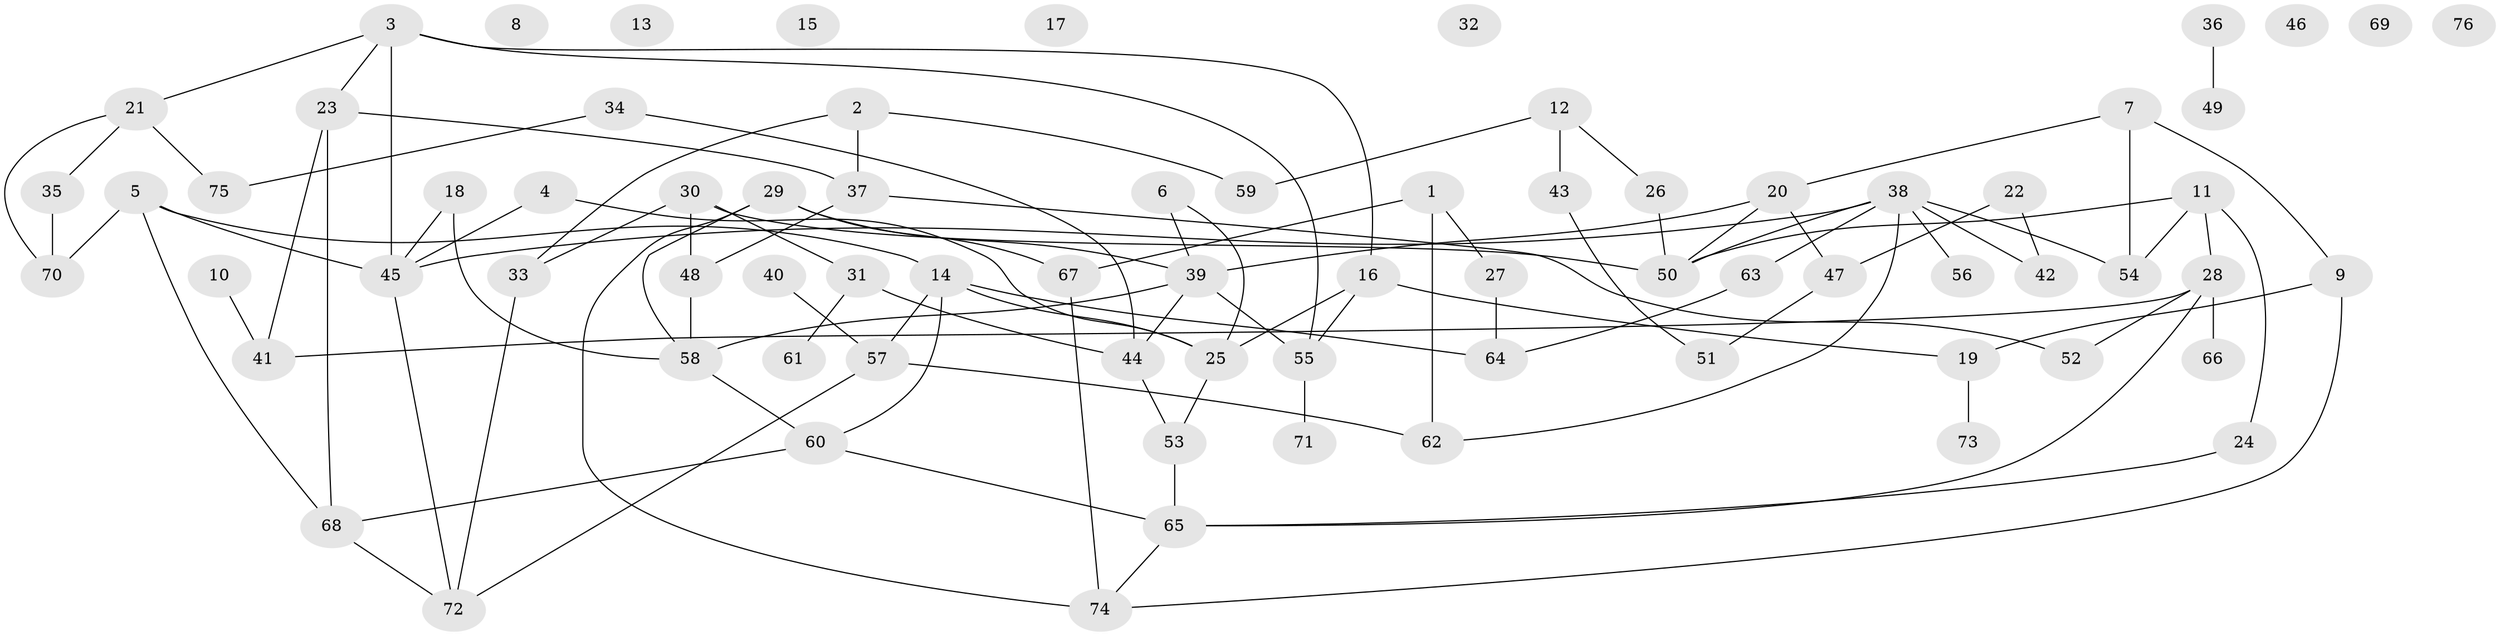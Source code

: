 // Generated by graph-tools (version 1.1) at 2025/00/03/09/25 03:00:52]
// undirected, 76 vertices, 105 edges
graph export_dot {
graph [start="1"]
  node [color=gray90,style=filled];
  1;
  2;
  3;
  4;
  5;
  6;
  7;
  8;
  9;
  10;
  11;
  12;
  13;
  14;
  15;
  16;
  17;
  18;
  19;
  20;
  21;
  22;
  23;
  24;
  25;
  26;
  27;
  28;
  29;
  30;
  31;
  32;
  33;
  34;
  35;
  36;
  37;
  38;
  39;
  40;
  41;
  42;
  43;
  44;
  45;
  46;
  47;
  48;
  49;
  50;
  51;
  52;
  53;
  54;
  55;
  56;
  57;
  58;
  59;
  60;
  61;
  62;
  63;
  64;
  65;
  66;
  67;
  68;
  69;
  70;
  71;
  72;
  73;
  74;
  75;
  76;
  1 -- 27;
  1 -- 62;
  1 -- 67;
  2 -- 33;
  2 -- 37;
  2 -- 59;
  3 -- 16;
  3 -- 21;
  3 -- 23;
  3 -- 45;
  3 -- 55;
  4 -- 25;
  4 -- 45;
  5 -- 14;
  5 -- 45;
  5 -- 68;
  5 -- 70;
  6 -- 25;
  6 -- 39;
  7 -- 9;
  7 -- 20;
  7 -- 54;
  9 -- 19;
  9 -- 74;
  10 -- 41;
  11 -- 24;
  11 -- 28;
  11 -- 50;
  11 -- 54;
  12 -- 26;
  12 -- 43;
  12 -- 59;
  14 -- 25;
  14 -- 57;
  14 -- 60;
  14 -- 64;
  16 -- 19;
  16 -- 25;
  16 -- 55;
  18 -- 45;
  18 -- 58;
  19 -- 73;
  20 -- 39;
  20 -- 47;
  20 -- 50;
  21 -- 35;
  21 -- 70;
  21 -- 75;
  22 -- 42;
  22 -- 47;
  23 -- 37;
  23 -- 41;
  23 -- 68;
  24 -- 65;
  25 -- 53;
  26 -- 50;
  27 -- 64;
  28 -- 41;
  28 -- 52;
  28 -- 65;
  28 -- 66;
  29 -- 39;
  29 -- 58;
  29 -- 67;
  29 -- 74;
  30 -- 31;
  30 -- 33;
  30 -- 48;
  30 -- 50;
  31 -- 44;
  31 -- 61;
  33 -- 72;
  34 -- 44;
  34 -- 75;
  35 -- 70;
  36 -- 49;
  37 -- 48;
  37 -- 52;
  38 -- 42;
  38 -- 45;
  38 -- 50;
  38 -- 54;
  38 -- 56;
  38 -- 62;
  38 -- 63;
  39 -- 44;
  39 -- 55;
  39 -- 58;
  40 -- 57;
  43 -- 51;
  44 -- 53;
  45 -- 72;
  47 -- 51;
  48 -- 58;
  53 -- 65;
  55 -- 71;
  57 -- 62;
  57 -- 72;
  58 -- 60;
  60 -- 65;
  60 -- 68;
  63 -- 64;
  65 -- 74;
  67 -- 74;
  68 -- 72;
}
